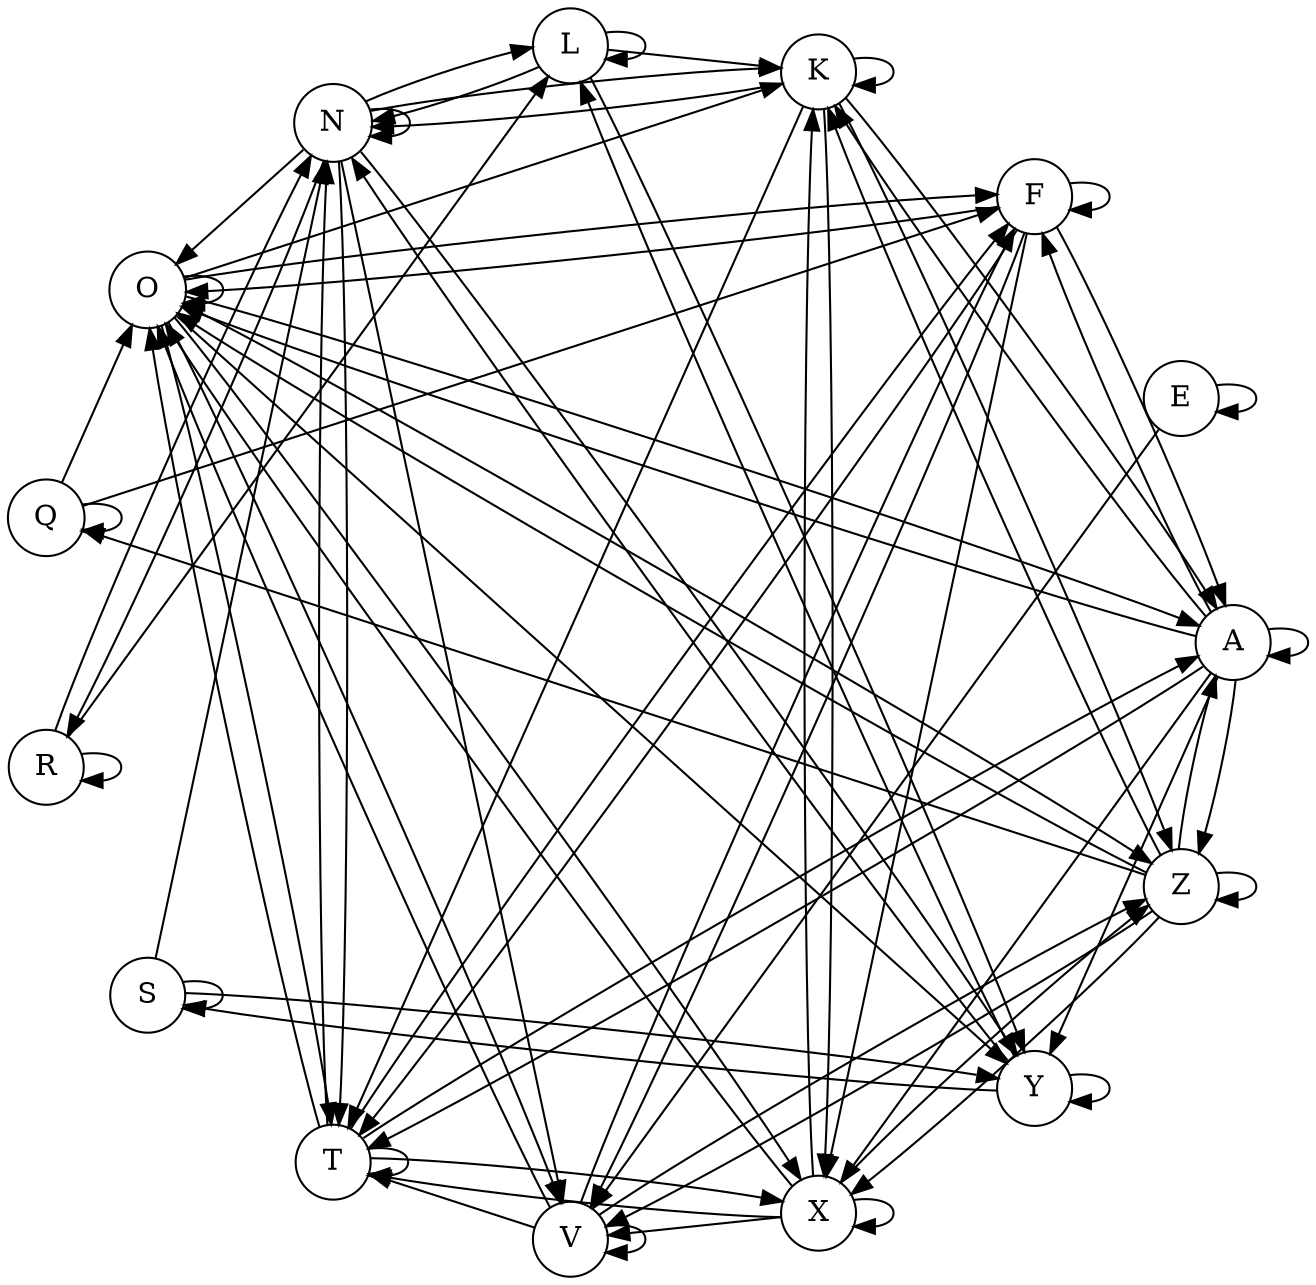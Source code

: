 #File name: SE_13Oct.xlsx
digraph fig1 {
	layout=neato
A[ pos="4.0,0.0!", shape = circle];
E[ pos="3.6541818305704035,1.6269465723032006!", shape = circle];
F[ pos="2.676522425435433,2.9725793019095765!", shape = circle];
K[ pos="1.2360679774997898,3.804226065180614!", shape = circle];
L[ pos="-0.41811385307061333,3.9780875814730936!", shape = circle];
N[ pos="-1.9999999999999991,3.464101615137755!", shape = circle];
O[ pos="-3.2360679774997894,2.351141009169893!", shape = circle];
Q[ pos="-3.9125904029352223,0.8316467632710389!", shape = circle];
R[ pos="-3.9125904029352228,-0.8316467632710363!", shape = circle];
S[ pos="-3.23606797749979,-2.351141009169892!", shape = circle];
T[ pos="-2.0000000000000018,-3.464101615137754!", shape = circle];
V[ pos="-0.41811385307061694,-3.978087581473093!", shape = circle];
X[ pos="1.236067977499789,-3.8042260651806146!", shape = circle];
Y[ pos="2.676522425435431,-2.9725793019095783!", shape = circle];
Z[ pos="3.654181830570402,-1.6269465723032037!", shape = circle];
	N -> N ;
	Y -> Y ;
	Y -> N ;
	N -> Y ;
	S -> S ;
	S -> N ;
	Y -> S ;
	V -> V ;
	V -> Z ;
	Z -> Z ;
	Z -> V ;
	O -> O ;
	V -> F ;
	O -> V ;
	V -> O ;
	F -> O ;
	A -> A ;
	O -> F ;
	F -> V ;
	O -> A ;
	N -> O ;
	O -> Z ;
	Z -> O ;
	F -> F ;
	A -> O ;
	O -> X ;
	X -> X ;
	X -> O ;
	O -> T ;
	T -> T ;
	T -> X ;
	N -> V ;
	F -> X ;
	A -> X ;
	X -> T ;
	T -> O ;
	A -> F ;
	F -> T ;
	X -> V ;
	E -> E ;
	E -> V ;
	F -> A ;
	K -> K ;
	O -> K ;
	Q -> Q ;
	A -> T ;
	T -> F ;
	K -> A ;
	A -> Y ;
	Z -> A ;
	A -> Z ;
	Z -> Q ;
	Q -> O ;
	V -> T ;
	O -> Y ;
	Q -> F ;
	T -> A ;
	X -> Z ;
	Z -> X ;
	X -> K ;
	K -> X ;
	Z -> K ;
	K -> Z ;
	K -> N ;
	A -> K ;
	K -> T ;
	L -> L ;
	R -> R ;
	R -> L ;
	L -> N ;
	N -> L ;
	N -> T ;
	T -> N ;
	N -> R ;
	R -> N ;
	L -> K ;
	N -> K ;
	Y -> L ;
	L -> Y ;
	S -> Y ;
}#File name: SE_13Oct.xlsx
